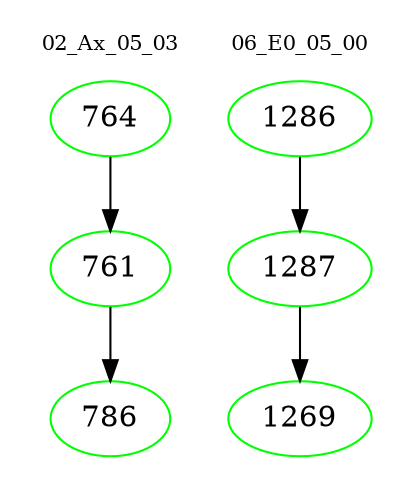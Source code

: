 digraph{
subgraph cluster_0 {
color = white
label = "02_Ax_05_03";
fontsize=10;
T0_764 [label="764", color="green"]
T0_764 -> T0_761 [color="black"]
T0_761 [label="761", color="green"]
T0_761 -> T0_786 [color="black"]
T0_786 [label="786", color="green"]
}
subgraph cluster_1 {
color = white
label = "06_E0_05_00";
fontsize=10;
T1_1286 [label="1286", color="green"]
T1_1286 -> T1_1287 [color="black"]
T1_1287 [label="1287", color="green"]
T1_1287 -> T1_1269 [color="black"]
T1_1269 [label="1269", color="green"]
}
}
